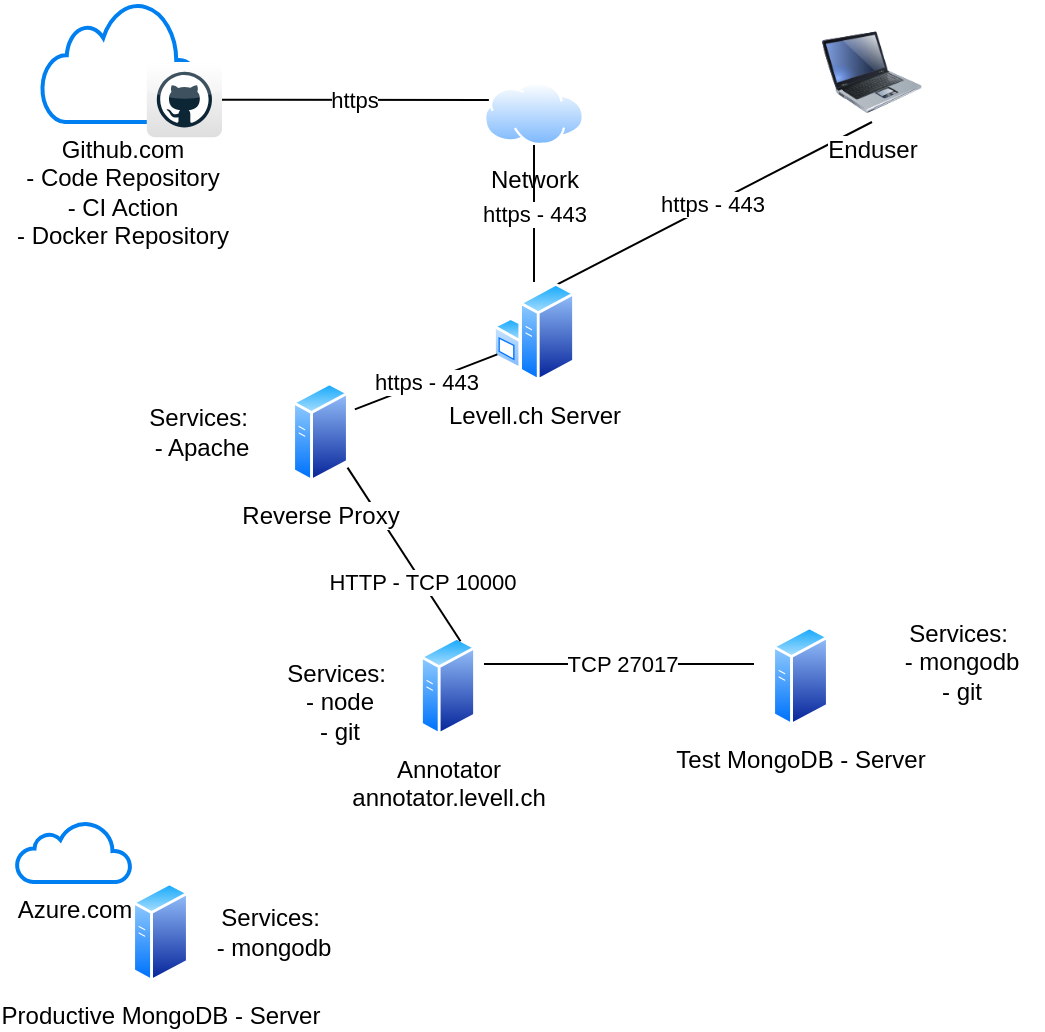 <mxfile version="14.2.5" type="device"><diagram id="qQyZ8xjQyn53162heen1" name="ArchitectureStreetmix"><mxGraphModel dx="1185" dy="636" grid="1" gridSize="10" guides="1" tooltips="1" connect="1" arrows="1" fold="1" page="1" pageScale="1" pageWidth="827" pageHeight="1169" math="0" shadow="0"><root><mxCell id="0"/><mxCell id="1" parent="0"/><mxCell id="xGSNrmrUGxU22n3Plld6-2" value="Github.com&lt;br&gt;- Code Repository&lt;br&gt;- CI Action&lt;br&gt;- Docker Repository" style="html=1;verticalLabelPosition=bottom;align=center;labelBackgroundColor=#ffffff;verticalAlign=top;strokeWidth=2;strokeColor=#0080F0;shadow=0;dashed=0;shape=mxgraph.ios7.icons.cloud;" parent="1" vertex="1"><mxGeometry x="40" y="30" width="80" height="60" as="geometry"/></mxCell><mxCell id="bwkLOHPXvYRfPx8KMNF--1" value="Test MongoDB - Server" style="aspect=fixed;perimeter=ellipsePerimeter;html=1;align=center;shadow=0;dashed=0;spacingTop=3;image;image=img/lib/active_directory/generic_server.svg;fontFamily=Helvetica;fontSize=12;fontColor=#000000;strokeColor=#000000;fillColor=#ffffff;" parent="1" vertex="1"><mxGeometry x="400" y="342" width="38.5" height="50" as="geometry"/></mxCell><mxCell id="bwkLOHPXvYRfPx8KMNF--3" value="Network" style="aspect=fixed;perimeter=ellipsePerimeter;html=1;align=center;shadow=0;dashed=0;spacingTop=3;image;image=img/lib/active_directory/internet_cloud.svg;" parent="1" vertex="1"><mxGeometry x="261" y="70" width="50" height="31.5" as="geometry"/></mxCell><mxCell id="bwkLOHPXvYRfPx8KMNF--6" value="https - 443" style="endArrow=none;html=1;entryX=0.5;entryY=1;entryDx=0;entryDy=0;exitX=0.5;exitY=0;exitDx=0;exitDy=0;" parent="1" source="xGSNrmrUGxU22n3Plld6-11" target="bwkLOHPXvYRfPx8KMNF--3" edge="1"><mxGeometry width="50" height="50" relative="1" as="geometry"><mxPoint x="390" y="430" as="sourcePoint"/><mxPoint x="440" y="380" as="targetPoint"/></mxGeometry></mxCell><mxCell id="bwkLOHPXvYRfPx8KMNF--9" value="Services:&amp;nbsp;&lt;br&gt;- mongodb&lt;br&gt;- git" style="text;html=1;strokeColor=none;fillColor=none;align=center;verticalAlign=middle;whiteSpace=wrap;rounded=0;" parent="1" vertex="1"><mxGeometry x="460" y="350" width="80" height="20" as="geometry"/></mxCell><mxCell id="bwkLOHPXvYRfPx8KMNF--13" value="https - 443" style="edgeStyle=none;rounded=0;orthogonalLoop=1;jettySize=auto;html=1;exitX=0.5;exitY=1;exitDx=0;exitDy=0;entryX=0.75;entryY=0;entryDx=0;entryDy=0;endArrow=none;endFill=0;" parent="1" source="bwkLOHPXvYRfPx8KMNF--12" target="xGSNrmrUGxU22n3Plld6-11" edge="1"><mxGeometry relative="1" as="geometry"><mxPoint x="300" y="150" as="targetPoint"/></mxGeometry></mxCell><mxCell id="bwkLOHPXvYRfPx8KMNF--12" value="Enduser" style="image;html=1;image=img/lib/clip_art/computers/Laptop_128x128.png" parent="1" vertex="1"><mxGeometry x="430" y="40" width="50" height="50" as="geometry"/></mxCell><mxCell id="xGSNrmrUGxU22n3Plld6-1" value="" style="dashed=0;outlineConnect=0;html=1;align=center;labelPosition=center;verticalLabelPosition=bottom;verticalAlign=top;shape=mxgraph.webicons.github;gradientColor=#DFDEDE" parent="1" vertex="1"><mxGeometry x="92.4" y="60" width="37.6" height="37.6" as="geometry"/></mxCell><mxCell id="xGSNrmrUGxU22n3Plld6-4" value="https" style="endArrow=none;html=1;entryX=0;entryY=0.25;entryDx=0;entryDy=0;" parent="1" source="xGSNrmrUGxU22n3Plld6-1" target="bwkLOHPXvYRfPx8KMNF--3" edge="1"><mxGeometry width="50" height="50" relative="1" as="geometry"><mxPoint x="200" y="60" as="sourcePoint"/><mxPoint x="250" y="10" as="targetPoint"/></mxGeometry></mxCell><mxCell id="xGSNrmrUGxU22n3Plld6-7" value="" style="shape=image;html=1;verticalAlign=top;verticalLabelPosition=bottom;labelBackgroundColor=#ffffff;imageAspect=0;aspect=fixed;image=https://cdn4.iconfinder.com/data/icons/logos-and-brands/512/97_Docker_logo_logos-128.png" parent="1" vertex="1"><mxGeometry x="420" y="362" width="40" height="40" as="geometry"/></mxCell><mxCell id="xGSNrmrUGxU22n3Plld6-11" value="Levell.ch Server" style="aspect=fixed;perimeter=ellipsePerimeter;html=1;align=center;shadow=0;dashed=0;spacingTop=3;image;image=img/lib/active_directory/windows_server.svg;" parent="1" vertex="1"><mxGeometry x="265.5" y="170" width="41" height="50" as="geometry"/></mxCell><mxCell id="QuTFtS9bsJGcm6fhiU_C-6" value="Services:&amp;nbsp;&lt;br&gt;- Apache" style="text;html=1;strokeColor=none;fillColor=none;align=center;verticalAlign=middle;whiteSpace=wrap;rounded=0;" parent="1" vertex="1"><mxGeometry x="80" y="235" width="80" height="20" as="geometry"/></mxCell><mxCell id="QuTFtS9bsJGcm6fhiU_C-8" value="https - 443" style="edgeStyle=none;rounded=0;orthogonalLoop=1;jettySize=auto;html=1;exitX=0;exitY=0.75;exitDx=0;exitDy=0;endArrow=none;endFill=0;entryX=1;entryY=0.25;entryDx=0;entryDy=0;" parent="1" source="xGSNrmrUGxU22n3Plld6-11" edge="1" target="QuTFtS9bsJGcm6fhiU_C-5"><mxGeometry relative="1" as="geometry"><mxPoint x="190" y="240" as="targetPoint"/><mxPoint x="465" y="100" as="sourcePoint"/></mxGeometry></mxCell><mxCell id="QuTFtS9bsJGcm6fhiU_C-24" value="TCP 27017" style="endArrow=none;html=1;exitX=0.5;exitY=0;exitDx=0;exitDy=0;endFill=0;" parent="1" source="rcMHL3AEwqbU8SLvDK9r-3" edge="1"><mxGeometry x="0.022" width="50" height="50" relative="1" as="geometry"><mxPoint x="199.899" y="428.322" as="sourcePoint"/><mxPoint x="396" y="361" as="targetPoint"/><mxPoint as="offset"/></mxGeometry></mxCell><mxCell id="rcMHL3AEwqbU8SLvDK9r-1" value="Annotator&lt;br&gt;annotator.levell.ch" style="aspect=fixed;perimeter=ellipsePerimeter;html=1;align=center;shadow=0;dashed=0;spacingTop=3;image;image=img/lib/active_directory/generic_server.svg;" parent="1" vertex="1"><mxGeometry x="229" y="347" width="28.0" height="50" as="geometry"/></mxCell><mxCell id="rcMHL3AEwqbU8SLvDK9r-2" value="Services:&amp;nbsp;&lt;br&gt;- node&lt;br&gt;- git" style="text;html=1;strokeColor=none;fillColor=none;align=center;verticalAlign=middle;whiteSpace=wrap;rounded=0;" parent="1" vertex="1"><mxGeometry x="149" y="370" width="80" height="20" as="geometry"/></mxCell><mxCell id="rcMHL3AEwqbU8SLvDK9r-3" value="" style="shape=image;html=1;verticalAlign=top;verticalLabelPosition=bottom;labelBackgroundColor=#ffffff;imageAspect=0;aspect=fixed;image=https://cdn4.iconfinder.com/data/icons/logos-and-brands/512/97_Docker_logo_logos-128.png" parent="1" vertex="1"><mxGeometry x="241" y="361" width="40" height="40" as="geometry"/></mxCell><mxCell id="rcMHL3AEwqbU8SLvDK9r-4" value="HTTP - TCP 10000" style="endArrow=none;html=1;entryX=1;entryY=1;entryDx=0;entryDy=0;endFill=0;exitX=0.75;exitY=0;exitDx=0;exitDy=0;" parent="1" source="rcMHL3AEwqbU8SLvDK9r-1" target="QuTFtS9bsJGcm6fhiU_C-5" edge="1"><mxGeometry x="-0.322" width="50" height="50" relative="1" as="geometry"><mxPoint x="74" y="431" as="sourcePoint"/><mxPoint x="180" y="290.0" as="targetPoint"/><mxPoint as="offset"/></mxGeometry></mxCell><mxCell id="nZtvJoPpRS-KLSZuwPy5-2" value="Productive MongoDB - Server" style="aspect=fixed;perimeter=ellipsePerimeter;html=1;align=center;shadow=0;dashed=0;spacingTop=3;image;image=img/lib/active_directory/generic_server.svg;fontFamily=Helvetica;fontSize=12;fontColor=#000000;strokeColor=#000000;fillColor=#ffffff;" vertex="1" parent="1"><mxGeometry x="80" y="470" width="38.5" height="50" as="geometry"/></mxCell><mxCell id="nZtvJoPpRS-KLSZuwPy5-3" value="Services:&amp;nbsp;&lt;br&gt;- mongodb" style="text;html=1;strokeColor=none;fillColor=none;align=center;verticalAlign=middle;whiteSpace=wrap;rounded=0;" vertex="1" parent="1"><mxGeometry x="116" y="485" width="80" height="20" as="geometry"/></mxCell><mxCell id="nZtvJoPpRS-KLSZuwPy5-1" value="Azure.com" style="html=1;verticalLabelPosition=bottom;align=center;labelBackgroundColor=#ffffff;verticalAlign=top;strokeWidth=2;strokeColor=#0080F0;shadow=0;dashed=0;shape=mxgraph.ios7.icons.cloud;" vertex="1" parent="1"><mxGeometry x="27.4" y="440" width="57" height="30" as="geometry"/></mxCell><mxCell id="QuTFtS9bsJGcm6fhiU_C-5" value="Reverse Proxy" style="aspect=fixed;perimeter=ellipsePerimeter;html=1;align=center;shadow=0;dashed=0;spacingTop=3;image;image=img/lib/active_directory/generic_server.svg;fontFamily=Helvetica;fontSize=12;fontColor=#000000;strokeColor=#000000;fillColor=#ffffff;" parent="1" vertex="1"><mxGeometry x="160" y="220" width="38.5" height="50" as="geometry"/></mxCell></root></mxGraphModel></diagram></mxfile>
